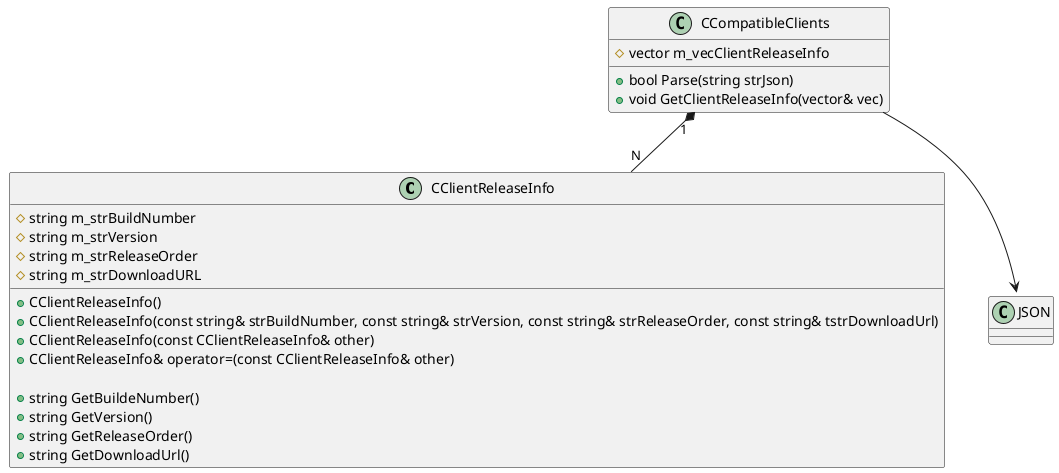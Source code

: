 @startuml

class CClientReleaseInfo {
+ CClientReleaseInfo()
+ CClientReleaseInfo(const string& strBuildNumber, const string& strVersion, const string& strReleaseOrder, const string& tstrDownloadUrl)
+ CClientReleaseInfo(const CClientReleaseInfo& other)
+ CClientReleaseInfo& operator=(const CClientReleaseInfo& other)

+ string GetBuildeNumber()
+ string GetVersion()
+ string GetReleaseOrder()
+ string GetDownloadUrl()

# string m_strBuildNumber
# string m_strVersion
# string m_strReleaseOrder
# string m_strDownloadURL
}

class CCompatibleClients {
+ bool Parse(string strJson)
+ void GetClientReleaseInfo(vector& vec)

# vector m_vecClientReleaseInfo
}

CCompatibleClients --> "JSON::Reader"
CCompatibleClients "1" *-- "N" CClientReleaseInfo

@enduml

